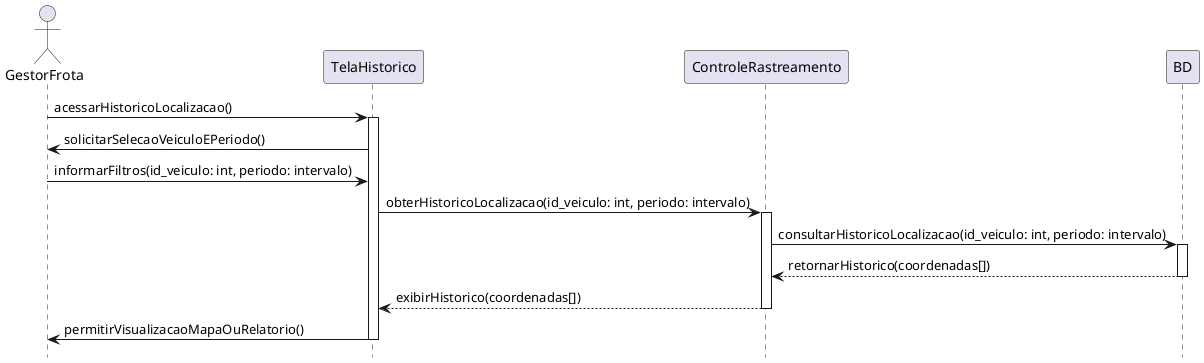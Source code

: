 @startuml "Visualizar Histórico de Localização"
hide footbox

actor GestorFrota as gestor_ator
participant TelaHistorico as tela_historico
participant ControleRastreamento as controle_rastreamento
participant BD as bd

gestor_ator -> tela_historico: acessarHistoricoLocalizacao()
activate tela_historico

tela_historico -> gestor_ator: solicitarSelecaoVeiculoEPeriodo()
gestor_ator -> tela_historico: informarFiltros(id_veiculo: int, periodo: intervalo)

tela_historico -> controle_rastreamento: obterHistoricoLocalizacao(id_veiculo: int, periodo: intervalo)
activate controle_rastreamento

controle_rastreamento -> bd: consultarHistoricoLocalizacao(id_veiculo: int, periodo: intervalo)
activate bd

bd --> controle_rastreamento: retornarHistorico(coordenadas[])
deactivate bd

controle_rastreamento --> tela_historico: exibirHistorico(coordenadas[])
deactivate controle_rastreamento


tela_historico -> gestor_ator: permitirVisualizacaoMapaOuRelatorio()

deactivate tela_historico
@enduml
